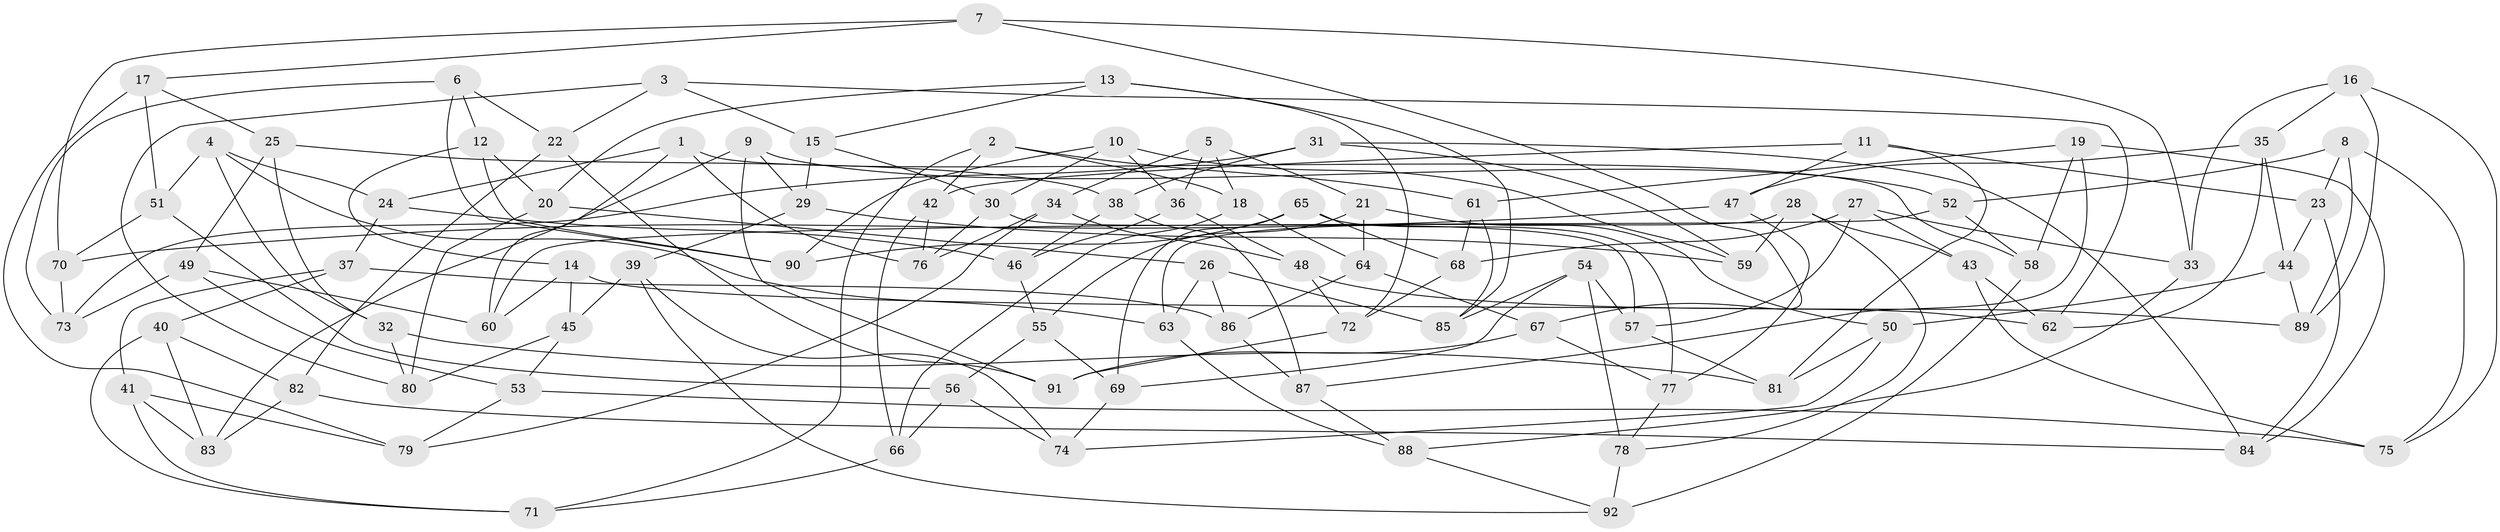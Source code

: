 // coarse degree distribution, {12: 0.03125, 6: 0.1875, 4: 0.6875, 10: 0.015625, 5: 0.03125, 8: 0.015625, 3: 0.03125}
// Generated by graph-tools (version 1.1) at 2025/20/03/04/25 18:20:53]
// undirected, 92 vertices, 184 edges
graph export_dot {
graph [start="1"]
  node [color=gray90,style=filled];
  1;
  2;
  3;
  4;
  5;
  6;
  7;
  8;
  9;
  10;
  11;
  12;
  13;
  14;
  15;
  16;
  17;
  18;
  19;
  20;
  21;
  22;
  23;
  24;
  25;
  26;
  27;
  28;
  29;
  30;
  31;
  32;
  33;
  34;
  35;
  36;
  37;
  38;
  39;
  40;
  41;
  42;
  43;
  44;
  45;
  46;
  47;
  48;
  49;
  50;
  51;
  52;
  53;
  54;
  55;
  56;
  57;
  58;
  59;
  60;
  61;
  62;
  63;
  64;
  65;
  66;
  67;
  68;
  69;
  70;
  71;
  72;
  73;
  74;
  75;
  76;
  77;
  78;
  79;
  80;
  81;
  82;
  83;
  84;
  85;
  86;
  87;
  88;
  89;
  90;
  91;
  92;
  1 -- 24;
  1 -- 58;
  1 -- 76;
  1 -- 60;
  2 -- 18;
  2 -- 42;
  2 -- 61;
  2 -- 71;
  3 -- 22;
  3 -- 80;
  3 -- 15;
  3 -- 62;
  4 -- 51;
  4 -- 63;
  4 -- 24;
  4 -- 32;
  5 -- 34;
  5 -- 36;
  5 -- 18;
  5 -- 21;
  6 -- 12;
  6 -- 90;
  6 -- 22;
  6 -- 73;
  7 -- 67;
  7 -- 33;
  7 -- 70;
  7 -- 17;
  8 -- 89;
  8 -- 23;
  8 -- 52;
  8 -- 75;
  9 -- 52;
  9 -- 83;
  9 -- 29;
  9 -- 91;
  10 -- 36;
  10 -- 30;
  10 -- 90;
  10 -- 59;
  11 -- 47;
  11 -- 81;
  11 -- 23;
  11 -- 42;
  12 -- 20;
  12 -- 14;
  12 -- 90;
  13 -- 20;
  13 -- 15;
  13 -- 72;
  13 -- 85;
  14 -- 62;
  14 -- 60;
  14 -- 45;
  15 -- 29;
  15 -- 30;
  16 -- 75;
  16 -- 33;
  16 -- 89;
  16 -- 35;
  17 -- 25;
  17 -- 51;
  17 -- 79;
  18 -- 64;
  18 -- 66;
  19 -- 84;
  19 -- 58;
  19 -- 61;
  19 -- 87;
  20 -- 26;
  20 -- 80;
  21 -- 50;
  21 -- 55;
  21 -- 64;
  22 -- 91;
  22 -- 82;
  23 -- 44;
  23 -- 84;
  24 -- 46;
  24 -- 37;
  25 -- 49;
  25 -- 38;
  25 -- 32;
  26 -- 86;
  26 -- 85;
  26 -- 63;
  27 -- 43;
  27 -- 33;
  27 -- 68;
  27 -- 57;
  28 -- 59;
  28 -- 63;
  28 -- 78;
  28 -- 43;
  29 -- 59;
  29 -- 39;
  30 -- 76;
  30 -- 57;
  31 -- 73;
  31 -- 38;
  31 -- 59;
  31 -- 84;
  32 -- 81;
  32 -- 80;
  33 -- 88;
  34 -- 79;
  34 -- 48;
  34 -- 76;
  35 -- 62;
  35 -- 47;
  35 -- 44;
  36 -- 46;
  36 -- 48;
  37 -- 40;
  37 -- 86;
  37 -- 41;
  38 -- 87;
  38 -- 46;
  39 -- 92;
  39 -- 45;
  39 -- 74;
  40 -- 71;
  40 -- 83;
  40 -- 82;
  41 -- 83;
  41 -- 71;
  41 -- 79;
  42 -- 76;
  42 -- 66;
  43 -- 75;
  43 -- 62;
  44 -- 50;
  44 -- 89;
  45 -- 80;
  45 -- 53;
  46 -- 55;
  47 -- 77;
  47 -- 70;
  48 -- 89;
  48 -- 72;
  49 -- 53;
  49 -- 60;
  49 -- 73;
  50 -- 74;
  50 -- 81;
  51 -- 56;
  51 -- 70;
  52 -- 58;
  52 -- 60;
  53 -- 79;
  53 -- 75;
  54 -- 57;
  54 -- 78;
  54 -- 85;
  54 -- 69;
  55 -- 69;
  55 -- 56;
  56 -- 66;
  56 -- 74;
  57 -- 81;
  58 -- 92;
  61 -- 68;
  61 -- 85;
  63 -- 88;
  64 -- 86;
  64 -- 67;
  65 -- 90;
  65 -- 69;
  65 -- 77;
  65 -- 68;
  66 -- 71;
  67 -- 91;
  67 -- 77;
  68 -- 72;
  69 -- 74;
  70 -- 73;
  72 -- 91;
  77 -- 78;
  78 -- 92;
  82 -- 83;
  82 -- 84;
  86 -- 87;
  87 -- 88;
  88 -- 92;
}
